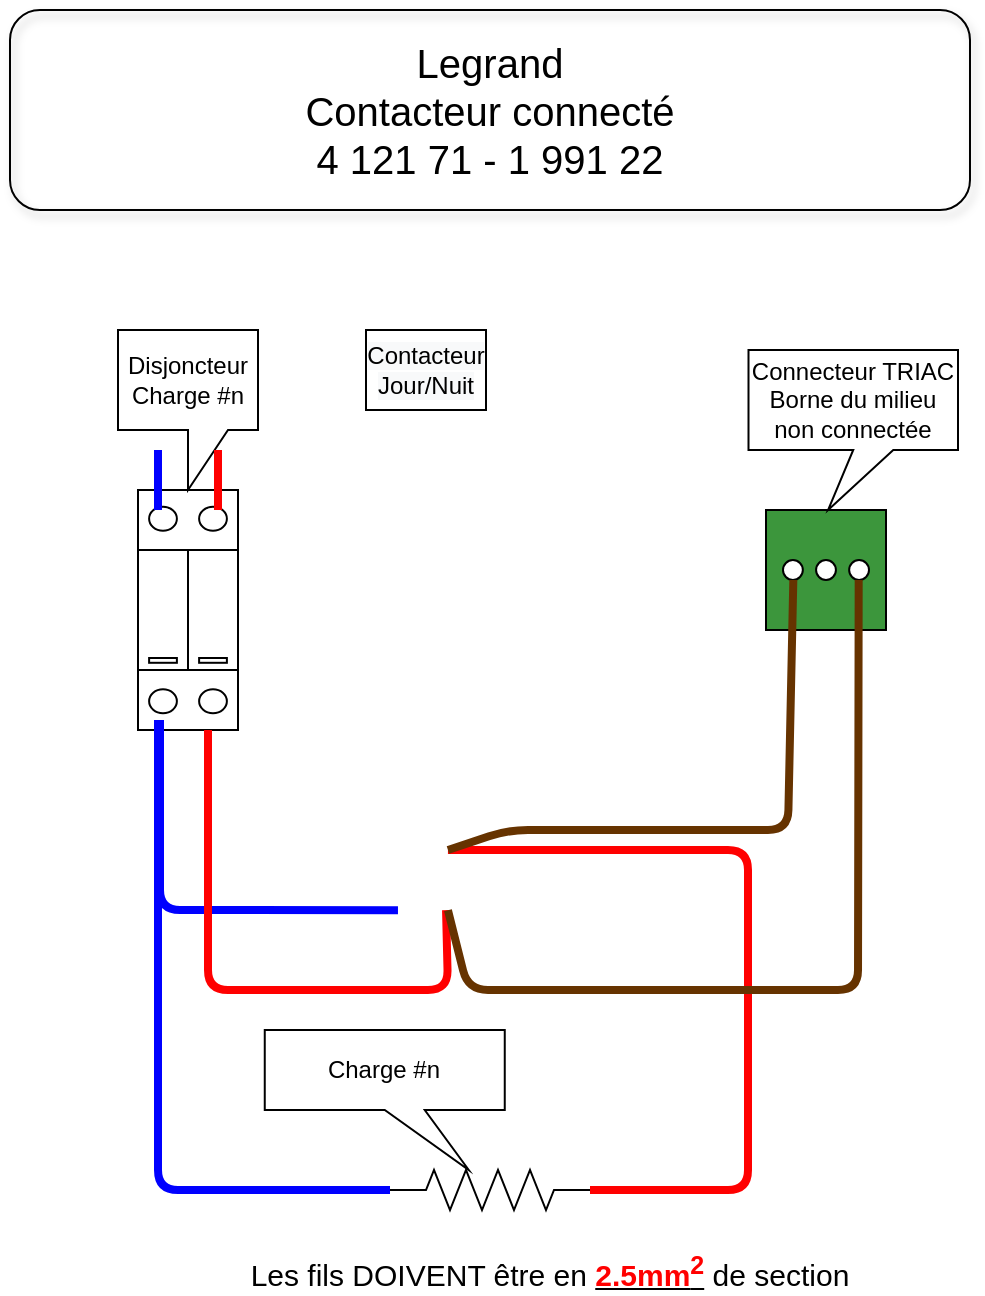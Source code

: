 <mxfile version="25.0.3">
  <diagram name="Page-1" id="YiZumdtyDnnUHryOjT6Q">
    <mxGraphModel dx="826" dy="456" grid="1" gridSize="10" guides="1" tooltips="1" connect="1" arrows="1" fold="1" page="1" pageScale="1" pageWidth="850" pageHeight="1100" math="0" shadow="0">
      <root>
        <mxCell id="0" />
        <mxCell id="1" parent="0" />
        <mxCell id="t1OzjJwM3y4IZVYIUKtS-25" value="" style="shape=image;verticalLabelPosition=bottom;labelBackgroundColor=default;verticalAlign=top;aspect=fixed;imageAspect=0;image=https://m.media-amazon.com/images/I/51gSslKDhyL._AC_UF894,1000_QL80_.jpg;" vertex="1" parent="1">
          <mxGeometry x="343.81" y="320" width="50.37" height="253.12" as="geometry" />
        </mxCell>
        <mxCell id="t1OzjJwM3y4IZVYIUKtS-1" value="Legrand&lt;br&gt;Contacteur connecté&lt;br&gt;4 121 71 - 1 991 22" style="text;html=1;strokeColor=default;fillColor=none;align=center;verticalAlign=middle;whiteSpace=wrap;rounded=1;fontSize=20;shadow=1;perimeterSpacing=2;" vertex="1" parent="1">
          <mxGeometry x="161" y="100" width="480" height="100" as="geometry" />
        </mxCell>
        <mxCell id="t1OzjJwM3y4IZVYIUKtS-2" value="&lt;font style=&quot;font-size: 15px&quot;&gt;Les fils DOIVENT être en &lt;b&gt;&lt;u&gt;&lt;font color=&quot;#ff0000&quot;&gt;2.5mm&lt;sup&gt;2&lt;/sup&gt;&lt;/font&gt;&lt;/u&gt;&lt;/b&gt; de section&lt;/font&gt;" style="text;html=1;strokeColor=none;fillColor=none;align=center;verticalAlign=middle;whiteSpace=wrap;rounded=0;fontSize=20;" vertex="1" parent="1">
          <mxGeometry x="270.5" y="720" width="320" height="20" as="geometry" />
        </mxCell>
        <mxCell id="t1OzjJwM3y4IZVYIUKtS-3" value="" style="whiteSpace=wrap;html=1;aspect=fixed;fillColor=#3c963c;strokeColor=#000000;fontColor=#ffffff;" vertex="1" parent="1">
          <mxGeometry x="539" y="350" width="60" height="60" as="geometry" />
        </mxCell>
        <mxCell id="t1OzjJwM3y4IZVYIUKtS-4" value="" style="verticalLabelPosition=bottom;shadow=0;dashed=0;align=center;html=1;verticalAlign=top;shape=mxgraph.electrical.transmission.terminal_3_phase;pointerEvents=1;" vertex="1" parent="1">
          <mxGeometry x="547.5" y="375" width="43" height="10" as="geometry" />
        </mxCell>
        <mxCell id="t1OzjJwM3y4IZVYIUKtS-5" value="Connecteur TRIAC&lt;br&gt;Borne du milieu non connectée" style="shape=callout;whiteSpace=wrap;html=1;perimeter=calloutPerimeter;position2=0.38;" vertex="1" parent="1">
          <mxGeometry x="530.25" y="270" width="104.75" height="80" as="geometry" />
        </mxCell>
        <mxCell id="t1OzjJwM3y4IZVYIUKtS-6" value="" style="verticalLabelPosition=bottom;dashed=0;shadow=0;html=1;align=center;verticalAlign=top;shape=mxgraph.cabinets.surge_protection_2p;" vertex="1" parent="1">
          <mxGeometry x="225" y="340" width="50" height="120" as="geometry" />
        </mxCell>
        <mxCell id="t1OzjJwM3y4IZVYIUKtS-7" value="Disjoncteur&lt;br&gt;Charge #n" style="shape=callout;whiteSpace=wrap;html=1;perimeter=calloutPerimeter;" vertex="1" parent="1">
          <mxGeometry x="215" y="260" width="70" height="80" as="geometry" />
        </mxCell>
        <mxCell id="t1OzjJwM3y4IZVYIUKtS-8" value="" style="pointerEvents=1;verticalLabelPosition=bottom;shadow=0;dashed=0;align=center;html=1;verticalAlign=top;shape=mxgraph.electrical.resistors.resistor_2;" vertex="1" parent="1">
          <mxGeometry x="351" y="680" width="100" height="20" as="geometry" />
        </mxCell>
        <mxCell id="t1OzjJwM3y4IZVYIUKtS-9" value="Charge #n" style="shape=callout;whiteSpace=wrap;html=1;perimeter=calloutPerimeter;direction=east;position2=0.85;" vertex="1" parent="1">
          <mxGeometry x="288.38" y="610" width="120" height="70" as="geometry" />
        </mxCell>
        <mxCell id="t1OzjJwM3y4IZVYIUKtS-10" value="" style="html=1;exitX=0.222;exitY=0.909;exitDx=0;exitDy=0;exitPerimeter=0;entryX=0.22;entryY=0.958;entryDx=0;entryDy=0;entryPerimeter=0;strokeWidth=4;fillColor=#0050ef;strokeColor=#0000FF;endArrow=none;endFill=0;" edge="1" parent="1" source="t1OzjJwM3y4IZVYIUKtS-25" target="t1OzjJwM3y4IZVYIUKtS-6">
          <mxGeometry x="-100" y="60" width="100" as="geometry">
            <mxPoint x="356" y="347.96" as="sourcePoint" />
            <mxPoint x="-230" y="-27.5" as="targetPoint" />
            <Array as="points">
              <mxPoint x="236" y="550" />
            </Array>
          </mxGeometry>
        </mxCell>
        <mxCell id="t1OzjJwM3y4IZVYIUKtS-11" value="" style="html=1;strokeWidth=4;fillColor=#0050ef;strokeColor=#0000FF;endArrow=none;endFill=0;" edge="1" parent="1">
          <mxGeometry x="6" y="50" width="100" as="geometry">
            <mxPoint x="235" y="350" as="sourcePoint" />
            <mxPoint x="235" y="320" as="targetPoint" />
            <Array as="points">
              <mxPoint x="235" y="350.04" />
            </Array>
          </mxGeometry>
        </mxCell>
        <mxCell id="t1OzjJwM3y4IZVYIUKtS-12" value="" style="html=1;strokeWidth=4;fillColor=#0050ef;strokeColor=#FF0000;endArrow=none;endFill=0;" edge="1" parent="1">
          <mxGeometry x="6" y="50" width="100" as="geometry">
            <mxPoint x="265" y="350" as="sourcePoint" />
            <mxPoint x="265" y="320" as="targetPoint" />
            <Array as="points">
              <mxPoint x="265" y="350.04" />
              <mxPoint x="265" y="340" />
            </Array>
          </mxGeometry>
        </mxCell>
        <mxCell id="t1OzjJwM3y4IZVYIUKtS-15" value="&lt;span style=&quot;color: rgb(0 , 0 , 0) ; font-family: &amp;#34;helvetica&amp;#34; ; font-size: 12px ; font-style: normal ; font-weight: 400 ; letter-spacing: normal ; text-align: center ; text-indent: 0px ; text-transform: none ; word-spacing: 0px ; background-color: rgb(248 , 249 , 250) ; display: inline ; float: none&quot;&gt;Contacteur&lt;/span&gt;&lt;br style=&quot;color: rgb(0 , 0 , 0) ; font-family: &amp;#34;helvetica&amp;#34; ; font-size: 12px ; font-style: normal ; font-weight: 400 ; letter-spacing: normal ; text-align: center ; text-indent: 0px ; text-transform: none ; word-spacing: 0px ; background-color: rgb(248 , 249 , 250)&quot;&gt;&lt;span style=&quot;color: rgb(0 , 0 , 0) ; font-family: &amp;#34;helvetica&amp;#34; ; font-size: 12px ; font-style: normal ; font-weight: 400 ; letter-spacing: normal ; text-align: center ; text-indent: 0px ; text-transform: none ; word-spacing: 0px ; background-color: rgb(248 , 249 , 250) ; display: inline ; float: none&quot;&gt;Jour/Nuit&lt;/span&gt;&lt;br&gt;" style="rounded=0;whiteSpace=wrap;html=1;" vertex="1" parent="1">
          <mxGeometry x="339" y="260" width="60" height="40" as="geometry" />
        </mxCell>
        <mxCell id="t1OzjJwM3y4IZVYIUKtS-14" value="" style="html=1;entryX=0.7;entryY=1;entryDx=0;entryDy=0;entryPerimeter=0;fillColor=#a20025;strokeWidth=4;strokeColor=#FF0000;endArrow=none;endFill=0;exitX=0.699;exitY=0.909;exitDx=0;exitDy=0;exitPerimeter=0;" edge="1" parent="1" source="t1OzjJwM3y4IZVYIUKtS-25" target="t1OzjJwM3y4IZVYIUKtS-6">
          <mxGeometry width="100" relative="1" as="geometry">
            <mxPoint x="380" y="570" as="sourcePoint" />
            <mxPoint x="55" y="-85" as="targetPoint" />
            <Array as="points">
              <mxPoint x="380" y="590" />
              <mxPoint x="260" y="590" />
            </Array>
          </mxGeometry>
        </mxCell>
        <mxCell id="t1OzjJwM3y4IZVYIUKtS-17" value="" style="html=1;strokeWidth=4;fillColor=#0050ef;strokeColor=#0000FF;endArrow=none;endFill=0;exitX=0;exitY=0.5;exitDx=0;exitDy=0;exitPerimeter=0;" edge="1" parent="1" source="t1OzjJwM3y4IZVYIUKtS-8">
          <mxGeometry x="-273" y="-380" width="100" as="geometry">
            <mxPoint x="435" y="540" as="sourcePoint" />
            <mxPoint x="235" y="455" as="targetPoint" />
            <Array as="points">
              <mxPoint x="235" y="690" />
              <mxPoint x="235" y="580" />
            </Array>
          </mxGeometry>
        </mxCell>
        <mxCell id="t1OzjJwM3y4IZVYIUKtS-22" value="" style="html=1;strokeWidth=4;fillColor=#0050ef;strokeColor=#FF0000;endArrow=none;endFill=0;exitX=1;exitY=0.5;exitDx=0;exitDy=0;exitPerimeter=0;entryX=0.718;entryY=0.79;entryDx=0;entryDy=0;entryPerimeter=0;" edge="1" parent="1" source="t1OzjJwM3y4IZVYIUKtS-8" target="t1OzjJwM3y4IZVYIUKtS-25">
          <mxGeometry width="100" as="geometry">
            <mxPoint x="585.5" y="535" as="sourcePoint" />
            <mxPoint x="410" y="520" as="targetPoint" />
            <Array as="points">
              <mxPoint x="530" y="690" />
              <mxPoint x="530" y="520" />
            </Array>
          </mxGeometry>
        </mxCell>
        <mxCell id="t1OzjJwM3y4IZVYIUKtS-23" value="" style="html=1;strokeWidth=4;fillColor=#0050ef;strokeColor=#663300;endArrow=none;endFill=0;entryX=0.88;entryY=1;entryDx=0;entryDy=0;entryPerimeter=0;exitX=0.718;exitY=0.909;exitDx=0;exitDy=0;exitPerimeter=0;" edge="1" parent="1" source="t1OzjJwM3y4IZVYIUKtS-25" target="t1OzjJwM3y4IZVYIUKtS-4">
          <mxGeometry width="100" as="geometry">
            <mxPoint x="380" y="550" as="sourcePoint" />
            <mxPoint x="530.5" y="450" as="targetPoint" />
            <Array as="points">
              <mxPoint x="390" y="590" />
              <mxPoint x="585" y="590" />
            </Array>
          </mxGeometry>
        </mxCell>
        <mxCell id="t1OzjJwM3y4IZVYIUKtS-26" value="" style="html=1;strokeWidth=4;fillColor=#0050ef;strokeColor=#663300;endArrow=none;endFill=0;entryX=0.12;entryY=1;entryDx=0;entryDy=0;entryPerimeter=0;" edge="1" parent="1" target="t1OzjJwM3y4IZVYIUKtS-4">
          <mxGeometry width="100" as="geometry">
            <mxPoint x="380" y="520" as="sourcePoint" />
            <mxPoint x="595" y="395" as="targetPoint" />
            <Array as="points">
              <mxPoint x="410" y="510" />
              <mxPoint x="550" y="510" />
            </Array>
          </mxGeometry>
        </mxCell>
      </root>
    </mxGraphModel>
  </diagram>
</mxfile>
